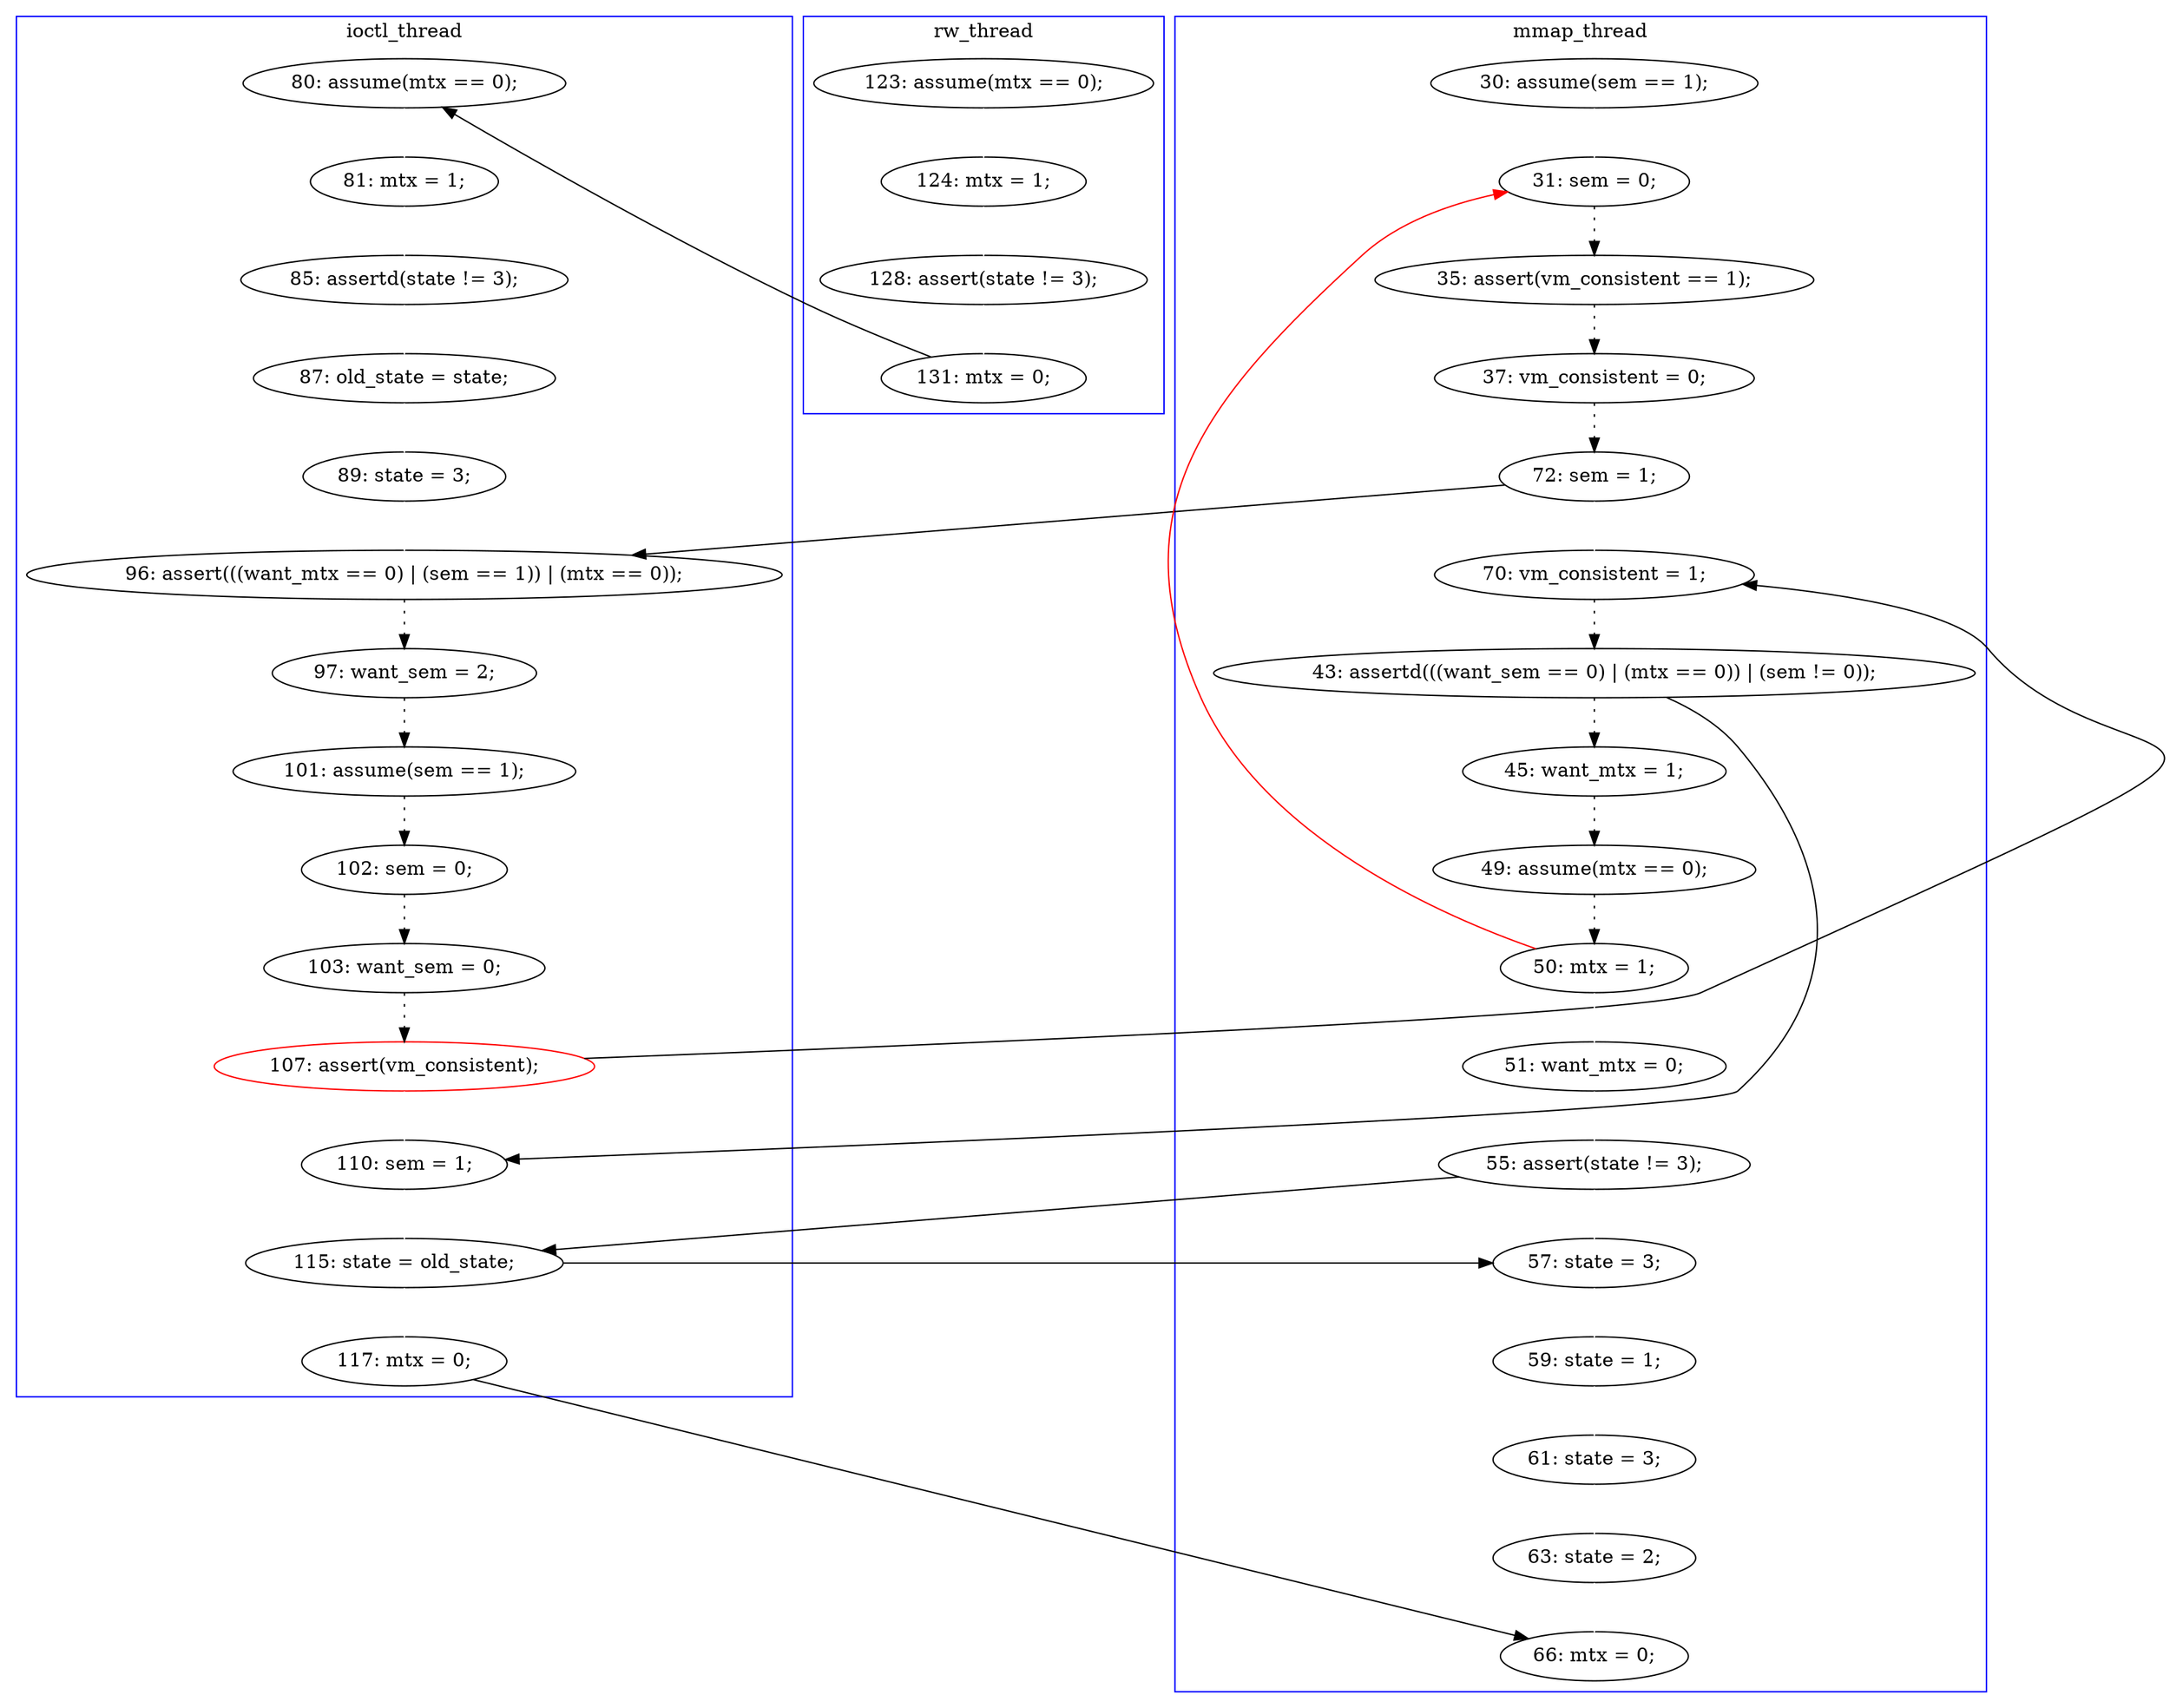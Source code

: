 digraph Counterexample {
	43 -> 46 [color = white, style = solid]
	44 -> 46 [color = black, style = solid, constraint = false]
	21 -> 24 [color = black, style = dotted]
	41 -> 43 [color = white, style = solid]
	18 -> 21 [color = black, style = dotted]
	28 -> 30 [color = white, style = solid]
	19 -> 20 [color = white, style = solid]
	26 -> 28 [color = white, style = solid]
	34 -> 35 [color = black, style = dotted]
	33 -> 34 [color = black, style = dotted]
	40 -> 41 [color = white, style = solid]
	35 -> 36 [color = black, style = solid, constraint = false]
	35 -> 42 [color = white, style = solid]
	37 -> 42 [color = black, style = solid, constraint = false]
	23 -> 25 [color = white, style = solid]
	25 -> 26 [color = white, style = solid]
	30 -> 31 [color = black, style = dotted]
	31 -> 32 [color = black, style = dotted]
	13 -> 14 [color = white, style = solid]
	46 -> 47 [color = white, style = solid]
	47 -> 49 [color = white, style = solid]
	36 -> 37 [color = black, style = dotted]
	42 -> 44 [color = white, style = solid]
	16 -> 19 [color = white, style = solid]
	24 -> 30 [color = black, style = solid, constraint = false]
	50 -> 51 [color = white, style = solid]
	22 -> 23 [color = white, style = solid]
	38 -> 39 [color = black, style = dotted]
	15 -> 16 [color = white, style = solid]
	24 -> 36 [color = white, style = solid]
	32 -> 33 [color = black, style = dotted]
	20 -> 22 [color = black, style = solid, constraint = false]
	43 -> 44 [color = black, style = solid, constraint = false]
	14 -> 18 [color = black, style = dotted]
	45 -> 51 [color = black, style = solid, constraint = false]
	40 -> 14 [color = red, style = solid, constraint = false]
	44 -> 45 [color = white, style = solid]
	49 -> 50 [color = white, style = solid]
	39 -> 40 [color = black, style = dotted]
	37 -> 38 [color = black, style = dotted]
	subgraph cluster3 {
		label = rw_thread
		color = blue
		16  [label = "124: mtx = 1;"]
		19  [label = "128: assert(state != 3);"]
		15  [label = "123: assume(mtx == 0);"]
		20  [label = "131: mtx = 0;"]
	}
	subgraph cluster1 {
		label = mmap_thread
		color = blue
		40  [label = "50: mtx = 1;"]
		46  [label = "57: state = 3;"]
		13  [label = "30: assume(sem == 1);"]
		37  [label = "43: assertd(((want_sem == 0) | (mtx == 0)) | (sem != 0));"]
		14  [label = "31: sem = 0;"]
		51  [label = "66: mtx = 0;"]
		38  [label = "45: want_mtx = 1;"]
		49  [label = "61: state = 3;"]
		47  [label = "59: state = 1;"]
		41  [label = "51: want_mtx = 0;"]
		36  [label = "70: vm_consistent = 1;"]
		39  [label = "49: assume(mtx == 0);"]
		24  [label = "72: sem = 1;"]
		50  [label = "63: state = 2;"]
		43  [label = "55: assert(state != 3);"]
		21  [label = "37: vm_consistent = 0;"]
		18  [label = "35: assert(vm_consistent == 1);"]
	}
	subgraph cluster2 {
		label = ioctl_thread
		color = blue
		35  [label = "107: assert(vm_consistent);", color = red]
		34  [label = "103: want_sem = 0;"]
		30  [label = "96: assert(((want_mtx == 0) | (sem == 1)) | (mtx == 0));"]
		25  [label = "85: assertd(state != 3);"]
		44  [label = "115: state = old_state;"]
		26  [label = "87: old_state = state;"]
		45  [label = "117: mtx = 0;"]
		31  [label = "97: want_sem = 2;"]
		32  [label = "101: assume(sem == 1);"]
		33  [label = "102: sem = 0;"]
		42  [label = "110: sem = 1;"]
		28  [label = "89: state = 3;"]
		22  [label = "80: assume(mtx == 0);"]
		23  [label = "81: mtx = 1;"]
	}
}